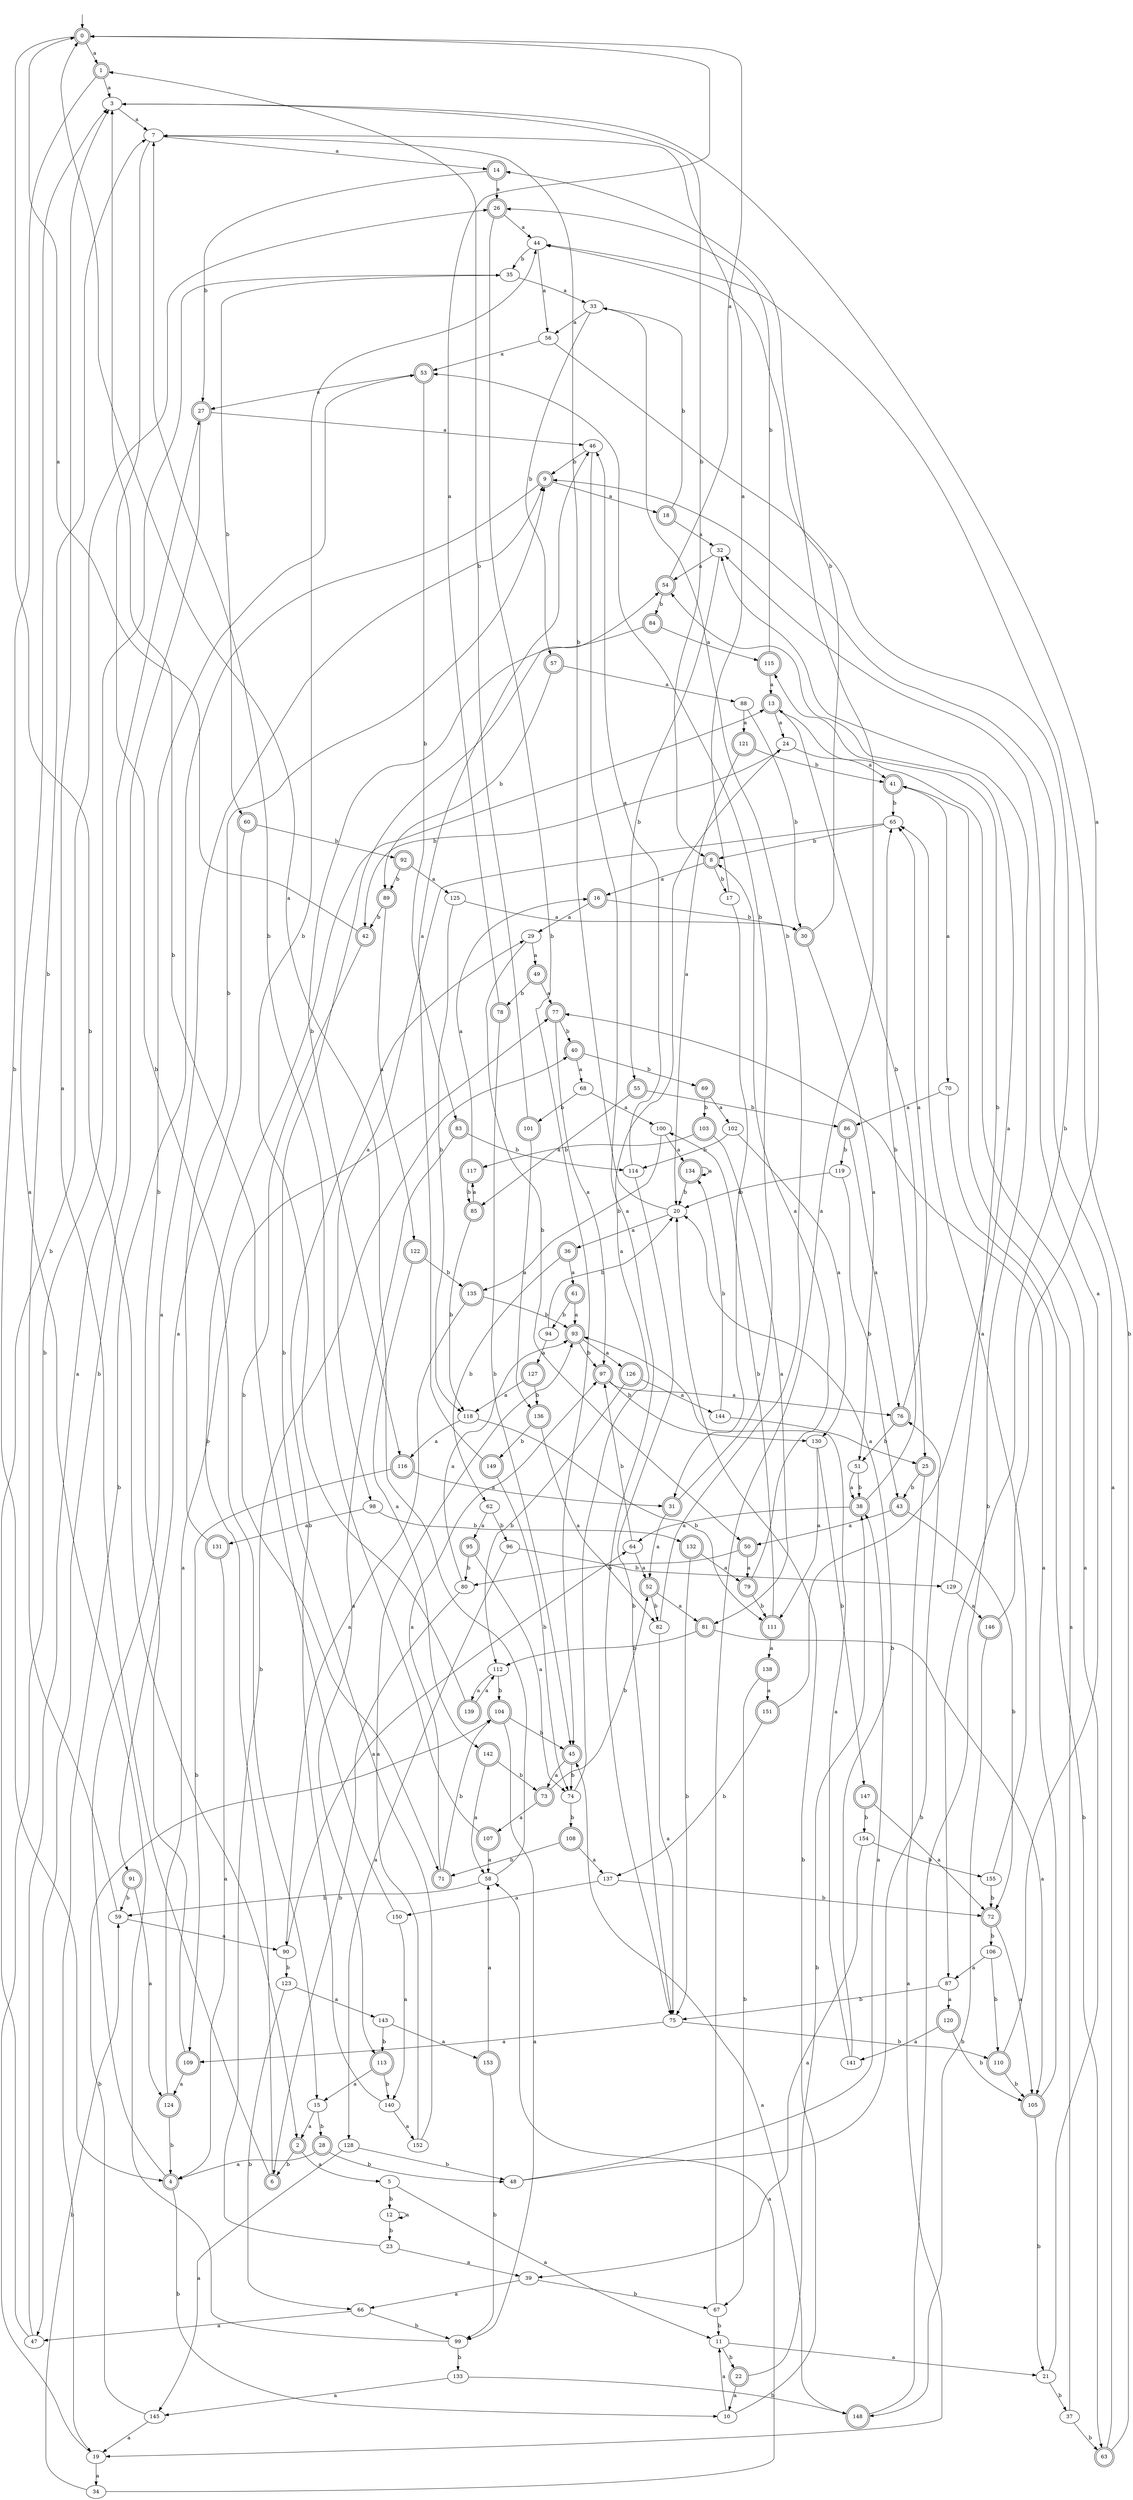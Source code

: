 digraph RandomDFA {
  __start0 [label="", shape=none];
  __start0 -> 0 [label=""];
  0 [shape=circle] [shape=doublecircle]
  0 -> 1 [label="a"]
  0 -> 2 [label="b"]
  1 [shape=doublecircle]
  1 -> 3 [label="a"]
  1 -> 4 [label="b"]
  2 [shape=doublecircle]
  2 -> 5 [label="a"]
  2 -> 6 [label="b"]
  3
  3 -> 7 [label="a"]
  3 -> 8 [label="b"]
  4 [shape=doublecircle]
  4 -> 9 [label="a"]
  4 -> 10 [label="b"]
  5
  5 -> 11 [label="a"]
  5 -> 12 [label="b"]
  6 [shape=doublecircle]
  6 -> 3 [label="a"]
  6 -> 13 [label="b"]
  7
  7 -> 14 [label="a"]
  7 -> 15 [label="b"]
  8 [shape=doublecircle]
  8 -> 16 [label="a"]
  8 -> 17 [label="b"]
  9 [shape=doublecircle]
  9 -> 18 [label="a"]
  9 -> 19 [label="b"]
  10
  10 -> 11 [label="a"]
  10 -> 20 [label="b"]
  11
  11 -> 21 [label="a"]
  11 -> 22 [label="b"]
  12
  12 -> 12 [label="a"]
  12 -> 23 [label="b"]
  13 [shape=doublecircle]
  13 -> 24 [label="a"]
  13 -> 25 [label="b"]
  14 [shape=doublecircle]
  14 -> 26 [label="a"]
  14 -> 27 [label="b"]
  15
  15 -> 2 [label="a"]
  15 -> 28 [label="b"]
  16 [shape=doublecircle]
  16 -> 29 [label="a"]
  16 -> 30 [label="b"]
  17
  17 -> 7 [label="a"]
  17 -> 31 [label="b"]
  18 [shape=doublecircle]
  18 -> 32 [label="a"]
  18 -> 33 [label="b"]
  19
  19 -> 34 [label="a"]
  19 -> 35 [label="b"]
  20
  20 -> 36 [label="a"]
  20 -> 7 [label="b"]
  21
  21 -> 13 [label="a"]
  21 -> 37 [label="b"]
  22 [shape=doublecircle]
  22 -> 10 [label="a"]
  22 -> 38 [label="b"]
  23
  23 -> 39 [label="a"]
  23 -> 40 [label="b"]
  24
  24 -> 41 [label="a"]
  24 -> 42 [label="b"]
  25 [shape=doublecircle]
  25 -> 19 [label="a"]
  25 -> 43 [label="b"]
  26 [shape=doublecircle]
  26 -> 44 [label="a"]
  26 -> 45 [label="b"]
  27 [shape=doublecircle]
  27 -> 46 [label="a"]
  27 -> 47 [label="b"]
  28 [shape=doublecircle]
  28 -> 4 [label="a"]
  28 -> 48 [label="b"]
  29
  29 -> 49 [label="a"]
  29 -> 50 [label="b"]
  30 [shape=doublecircle]
  30 -> 51 [label="a"]
  30 -> 44 [label="b"]
  31 [shape=doublecircle]
  31 -> 52 [label="a"]
  31 -> 53 [label="b"]
  32
  32 -> 54 [label="a"]
  32 -> 55 [label="b"]
  33
  33 -> 56 [label="a"]
  33 -> 57 [label="b"]
  34
  34 -> 58 [label="a"]
  34 -> 59 [label="b"]
  35
  35 -> 33 [label="a"]
  35 -> 60 [label="b"]
  36 [shape=doublecircle]
  36 -> 61 [label="a"]
  36 -> 62 [label="b"]
  37
  37 -> 41 [label="a"]
  37 -> 63 [label="b"]
  38 [shape=doublecircle]
  38 -> 64 [label="a"]
  38 -> 65 [label="b"]
  39
  39 -> 66 [label="a"]
  39 -> 67 [label="b"]
  40 [shape=doublecircle]
  40 -> 68 [label="a"]
  40 -> 69 [label="b"]
  41 [shape=doublecircle]
  41 -> 70 [label="a"]
  41 -> 65 [label="b"]
  42 [shape=doublecircle]
  42 -> 0 [label="a"]
  42 -> 71 [label="b"]
  43 [shape=doublecircle]
  43 -> 50 [label="a"]
  43 -> 72 [label="b"]
  44
  44 -> 56 [label="a"]
  44 -> 35 [label="b"]
  45 [shape=doublecircle]
  45 -> 73 [label="a"]
  45 -> 74 [label="b"]
  46
  46 -> 75 [label="a"]
  46 -> 9 [label="b"]
  47
  47 -> 27 [label="a"]
  47 -> 26 [label="b"]
  48
  48 -> 38 [label="a"]
  48 -> 76 [label="b"]
  49 [shape=doublecircle]
  49 -> 77 [label="a"]
  49 -> 78 [label="b"]
  50 [shape=doublecircle]
  50 -> 79 [label="a"]
  50 -> 80 [label="b"]
  51
  51 -> 38 [label="a"]
  51 -> 38 [label="b"]
  52 [shape=doublecircle]
  52 -> 81 [label="a"]
  52 -> 82 [label="b"]
  53 [shape=doublecircle]
  53 -> 27 [label="a"]
  53 -> 83 [label="b"]
  54 [shape=doublecircle]
  54 -> 0 [label="a"]
  54 -> 84 [label="b"]
  55 [shape=doublecircle]
  55 -> 85 [label="a"]
  55 -> 86 [label="b"]
  56
  56 -> 53 [label="a"]
  56 -> 87 [label="b"]
  57 [shape=doublecircle]
  57 -> 88 [label="a"]
  57 -> 89 [label="b"]
  58
  58 -> 0 [label="a"]
  58 -> 59 [label="b"]
  59
  59 -> 90 [label="a"]
  59 -> 7 [label="b"]
  60 [shape=doublecircle]
  60 -> 91 [label="a"]
  60 -> 92 [label="b"]
  61 [shape=doublecircle]
  61 -> 93 [label="a"]
  61 -> 94 [label="b"]
  62
  62 -> 95 [label="a"]
  62 -> 96 [label="b"]
  63 [shape=doublecircle]
  63 -> 9 [label="a"]
  63 -> 44 [label="b"]
  64
  64 -> 52 [label="a"]
  64 -> 97 [label="b"]
  65
  65 -> 98 [label="a"]
  65 -> 8 [label="b"]
  66
  66 -> 47 [label="a"]
  66 -> 99 [label="b"]
  67
  67 -> 14 [label="a"]
  67 -> 11 [label="b"]
  68
  68 -> 100 [label="a"]
  68 -> 101 [label="b"]
  69 [shape=doublecircle]
  69 -> 102 [label="a"]
  69 -> 103 [label="b"]
  70
  70 -> 86 [label="a"]
  70 -> 63 [label="b"]
  71 [shape=doublecircle]
  71 -> 97 [label="a"]
  71 -> 104 [label="b"]
  72 [shape=doublecircle]
  72 -> 105 [label="a"]
  72 -> 106 [label="b"]
  73 [shape=doublecircle]
  73 -> 107 [label="a"]
  73 -> 52 [label="b"]
  74
  74 -> 24 [label="a"]
  74 -> 108 [label="b"]
  75
  75 -> 109 [label="a"]
  75 -> 110 [label="b"]
  76 [shape=doublecircle]
  76 -> 65 [label="a"]
  76 -> 51 [label="b"]
  77 [shape=doublecircle]
  77 -> 97 [label="a"]
  77 -> 40 [label="b"]
  78 [shape=doublecircle]
  78 -> 0 [label="a"]
  78 -> 45 [label="b"]
  79 [shape=doublecircle]
  79 -> 8 [label="a"]
  79 -> 111 [label="b"]
  80
  80 -> 93 [label="a"]
  80 -> 6 [label="b"]
  81 [shape=doublecircle]
  81 -> 105 [label="a"]
  81 -> 112 [label="b"]
  82
  82 -> 75 [label="a"]
  82 -> 33 [label="b"]
  83 [shape=doublecircle]
  83 -> 113 [label="a"]
  83 -> 114 [label="b"]
  84 [shape=doublecircle]
  84 -> 115 [label="a"]
  84 -> 116 [label="b"]
  85 [shape=doublecircle]
  85 -> 117 [label="a"]
  85 -> 118 [label="b"]
  86 [shape=doublecircle]
  86 -> 76 [label="a"]
  86 -> 119 [label="b"]
  87
  87 -> 120 [label="a"]
  87 -> 75 [label="b"]
  88
  88 -> 121 [label="a"]
  88 -> 30 [label="b"]
  89 [shape=doublecircle]
  89 -> 122 [label="a"]
  89 -> 42 [label="b"]
  90
  90 -> 64 [label="a"]
  90 -> 123 [label="b"]
  91 [shape=doublecircle]
  91 -> 124 [label="a"]
  91 -> 59 [label="b"]
  92 [shape=doublecircle]
  92 -> 125 [label="a"]
  92 -> 89 [label="b"]
  93 [shape=doublecircle]
  93 -> 126 [label="a"]
  93 -> 97 [label="b"]
  94
  94 -> 127 [label="a"]
  94 -> 20 [label="b"]
  95 [shape=doublecircle]
  95 -> 74 [label="a"]
  95 -> 80 [label="b"]
  96
  96 -> 128 [label="a"]
  96 -> 129 [label="b"]
  97 [shape=doublecircle]
  97 -> 76 [label="a"]
  97 -> 130 [label="b"]
  98
  98 -> 131 [label="a"]
  98 -> 132 [label="b"]
  99
  99 -> 3 [label="a"]
  99 -> 133 [label="b"]
  100
  100 -> 134 [label="a"]
  100 -> 135 [label="b"]
  101 [shape=doublecircle]
  101 -> 136 [label="a"]
  101 -> 1 [label="b"]
  102
  102 -> 130 [label="a"]
  102 -> 114 [label="b"]
  103 [shape=doublecircle]
  103 -> 81 [label="a"]
  103 -> 117 [label="b"]
  104 [shape=doublecircle]
  104 -> 99 [label="a"]
  104 -> 45 [label="b"]
  105 [shape=doublecircle]
  105 -> 77 [label="a"]
  105 -> 21 [label="b"]
  106
  106 -> 87 [label="a"]
  106 -> 110 [label="b"]
  107 [shape=doublecircle]
  107 -> 58 [label="a"]
  107 -> 7 [label="b"]
  108 [shape=doublecircle]
  108 -> 137 [label="a"]
  108 -> 71 [label="b"]
  109 [shape=doublecircle]
  109 -> 124 [label="a"]
  109 -> 53 [label="b"]
  110 [shape=doublecircle]
  110 -> 32 [label="a"]
  110 -> 105 [label="b"]
  111 [shape=doublecircle]
  111 -> 138 [label="a"]
  111 -> 100 [label="b"]
  112
  112 -> 139 [label="a"]
  112 -> 104 [label="b"]
  113 [shape=doublecircle]
  113 -> 15 [label="a"]
  113 -> 140 [label="b"]
  114
  114 -> 46 [label="a"]
  114 -> 75 [label="b"]
  115 [shape=doublecircle]
  115 -> 13 [label="a"]
  115 -> 26 [label="b"]
  116 [shape=doublecircle]
  116 -> 31 [label="a"]
  116 -> 109 [label="b"]
  117 [shape=doublecircle]
  117 -> 16 [label="a"]
  117 -> 85 [label="b"]
  118
  118 -> 116 [label="a"]
  118 -> 111 [label="b"]
  119
  119 -> 20 [label="a"]
  119 -> 43 [label="b"]
  120 [shape=doublecircle]
  120 -> 141 [label="a"]
  120 -> 105 [label="b"]
  121 [shape=doublecircle]
  121 -> 20 [label="a"]
  121 -> 41 [label="b"]
  122 [shape=doublecircle]
  122 -> 142 [label="a"]
  122 -> 135 [label="b"]
  123
  123 -> 143 [label="a"]
  123 -> 66 [label="b"]
  124 [shape=doublecircle]
  124 -> 77 [label="a"]
  124 -> 4 [label="b"]
  125
  125 -> 30 [label="a"]
  125 -> 118 [label="b"]
  126 [shape=doublecircle]
  126 -> 144 [label="a"]
  126 -> 112 [label="b"]
  127 [shape=doublecircle]
  127 -> 118 [label="a"]
  127 -> 136 [label="b"]
  128
  128 -> 145 [label="a"]
  128 -> 48 [label="b"]
  129
  129 -> 146 [label="a"]
  129 -> 115 [label="b"]
  130
  130 -> 111 [label="a"]
  130 -> 147 [label="b"]
  131 [shape=doublecircle]
  131 -> 4 [label="a"]
  131 -> 9 [label="b"]
  132 [shape=doublecircle]
  132 -> 79 [label="a"]
  132 -> 75 [label="b"]
  133
  133 -> 145 [label="a"]
  133 -> 148 [label="b"]
  134 [shape=doublecircle]
  134 -> 134 [label="a"]
  134 -> 20 [label="b"]
  135 [shape=doublecircle]
  135 -> 90 [label="a"]
  135 -> 93 [label="b"]
  136 [shape=doublecircle]
  136 -> 82 [label="a"]
  136 -> 149 [label="b"]
  137
  137 -> 150 [label="a"]
  137 -> 72 [label="b"]
  138 [shape=doublecircle]
  138 -> 151 [label="a"]
  138 -> 67 [label="b"]
  139 [shape=doublecircle]
  139 -> 112 [label="a"]
  139 -> 44 [label="b"]
  140
  140 -> 152 [label="a"]
  140 -> 29 [label="b"]
  141
  141 -> 93 [label="a"]
  141 -> 20 [label="b"]
  142 [shape=doublecircle]
  142 -> 58 [label="a"]
  142 -> 73 [label="b"]
  143
  143 -> 153 [label="a"]
  143 -> 113 [label="b"]
  144
  144 -> 25 [label="a"]
  144 -> 134 [label="b"]
  145
  145 -> 19 [label="a"]
  145 -> 104 [label="b"]
  146 [shape=doublecircle]
  146 -> 3 [label="a"]
  146 -> 148 [label="b"]
  147 [shape=doublecircle]
  147 -> 72 [label="a"]
  147 -> 154 [label="b"]
  148 [shape=doublecircle]
  148 -> 45 [label="a"]
  148 -> 32 [label="b"]
  149 [shape=doublecircle]
  149 -> 46 [label="a"]
  149 -> 74 [label="b"]
  150
  150 -> 140 [label="a"]
  150 -> 3 [label="b"]
  151 [shape=doublecircle]
  151 -> 54 [label="a"]
  151 -> 137 [label="b"]
  152
  152 -> 93 [label="a"]
  152 -> 54 [label="b"]
  153 [shape=doublecircle]
  153 -> 58 [label="a"]
  153 -> 99 [label="b"]
  154
  154 -> 39 [label="a"]
  154 -> 155 [label="b"]
  155
  155 -> 65 [label="a"]
  155 -> 72 [label="b"]
}
